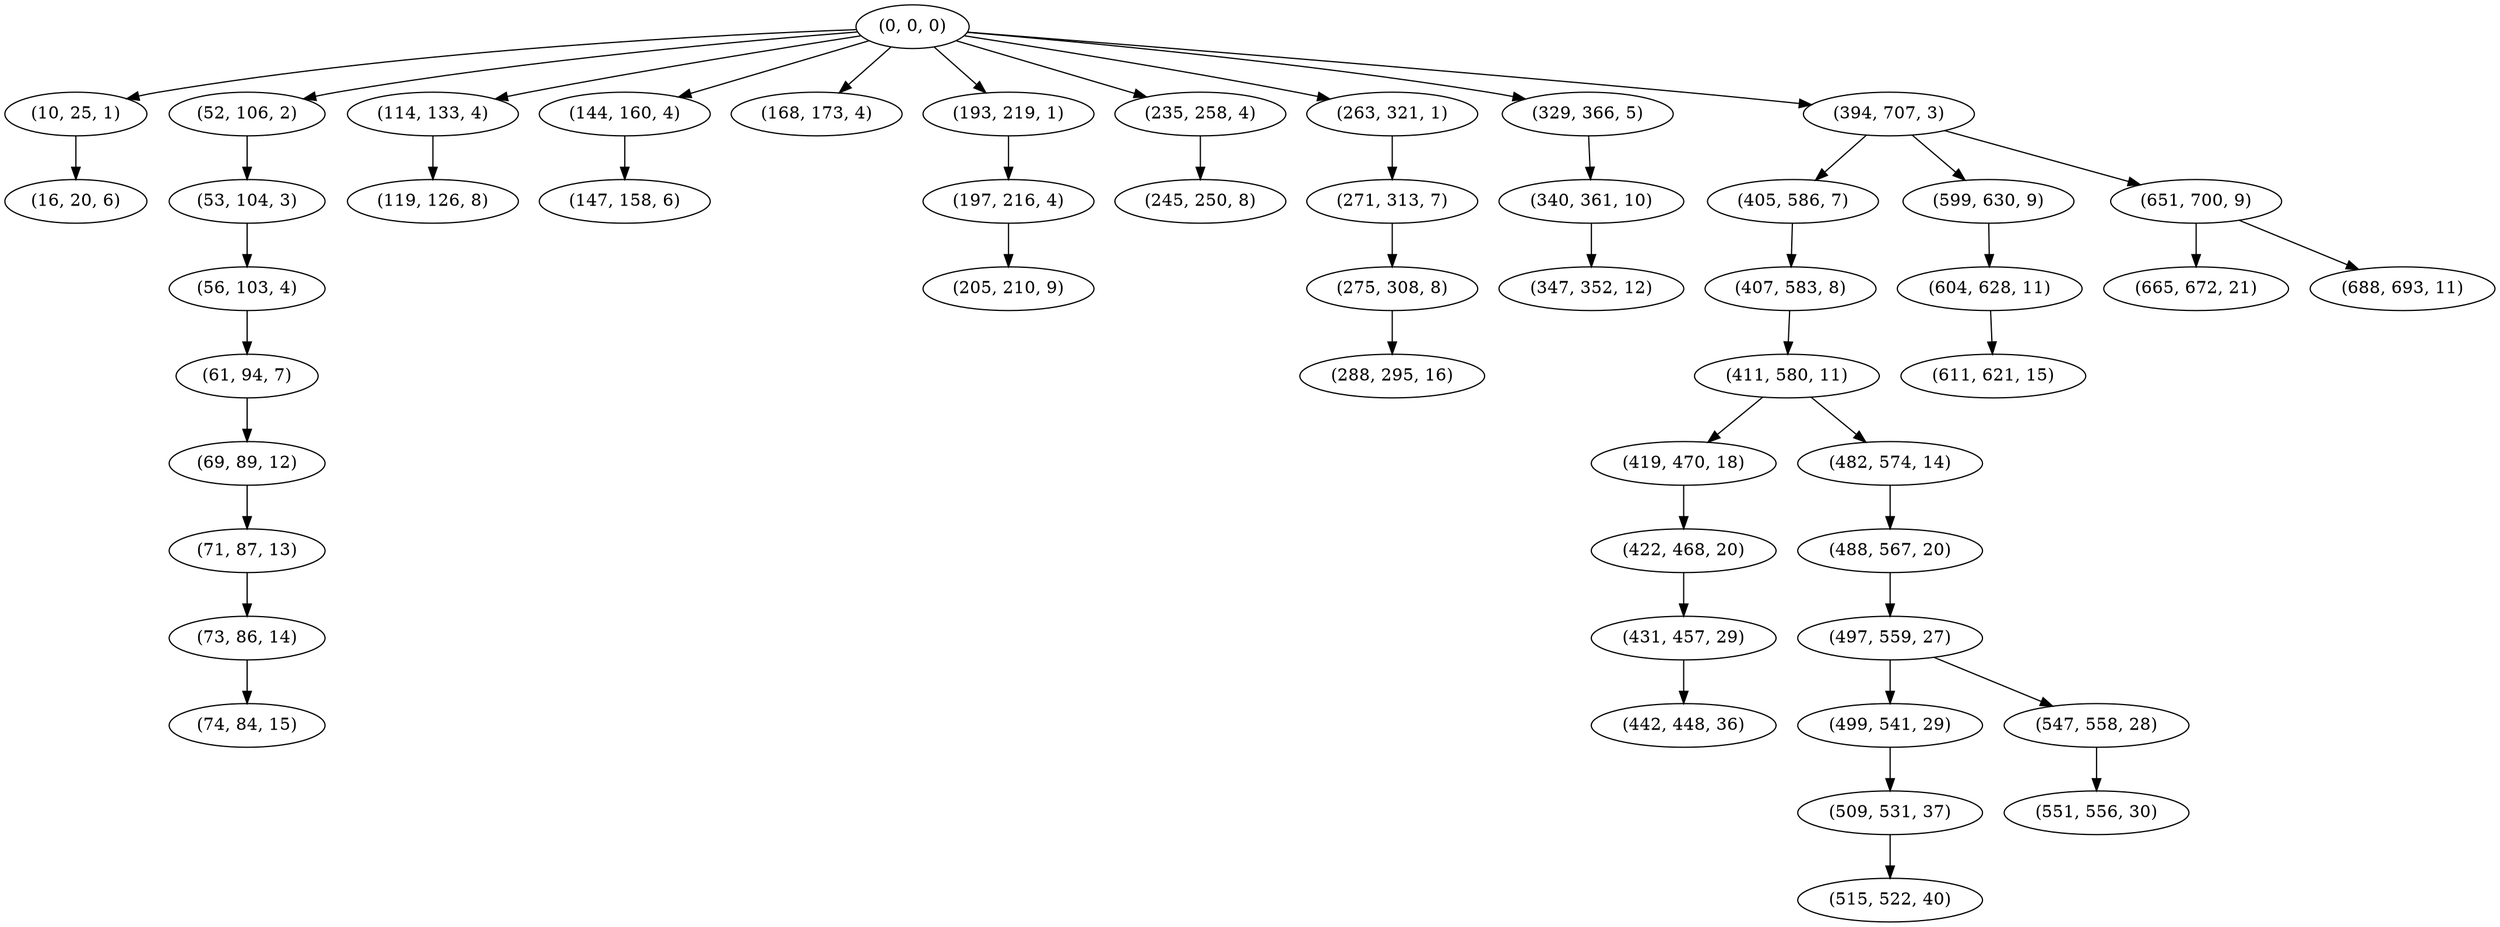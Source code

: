 digraph tree {
    "(0, 0, 0)";
    "(10, 25, 1)";
    "(16, 20, 6)";
    "(52, 106, 2)";
    "(53, 104, 3)";
    "(56, 103, 4)";
    "(61, 94, 7)";
    "(69, 89, 12)";
    "(71, 87, 13)";
    "(73, 86, 14)";
    "(74, 84, 15)";
    "(114, 133, 4)";
    "(119, 126, 8)";
    "(144, 160, 4)";
    "(147, 158, 6)";
    "(168, 173, 4)";
    "(193, 219, 1)";
    "(197, 216, 4)";
    "(205, 210, 9)";
    "(235, 258, 4)";
    "(245, 250, 8)";
    "(263, 321, 1)";
    "(271, 313, 7)";
    "(275, 308, 8)";
    "(288, 295, 16)";
    "(329, 366, 5)";
    "(340, 361, 10)";
    "(347, 352, 12)";
    "(394, 707, 3)";
    "(405, 586, 7)";
    "(407, 583, 8)";
    "(411, 580, 11)";
    "(419, 470, 18)";
    "(422, 468, 20)";
    "(431, 457, 29)";
    "(442, 448, 36)";
    "(482, 574, 14)";
    "(488, 567, 20)";
    "(497, 559, 27)";
    "(499, 541, 29)";
    "(509, 531, 37)";
    "(515, 522, 40)";
    "(547, 558, 28)";
    "(551, 556, 30)";
    "(599, 630, 9)";
    "(604, 628, 11)";
    "(611, 621, 15)";
    "(651, 700, 9)";
    "(665, 672, 21)";
    "(688, 693, 11)";
    "(0, 0, 0)" -> "(10, 25, 1)";
    "(0, 0, 0)" -> "(52, 106, 2)";
    "(0, 0, 0)" -> "(114, 133, 4)";
    "(0, 0, 0)" -> "(144, 160, 4)";
    "(0, 0, 0)" -> "(168, 173, 4)";
    "(0, 0, 0)" -> "(193, 219, 1)";
    "(0, 0, 0)" -> "(235, 258, 4)";
    "(0, 0, 0)" -> "(263, 321, 1)";
    "(0, 0, 0)" -> "(329, 366, 5)";
    "(0, 0, 0)" -> "(394, 707, 3)";
    "(10, 25, 1)" -> "(16, 20, 6)";
    "(52, 106, 2)" -> "(53, 104, 3)";
    "(53, 104, 3)" -> "(56, 103, 4)";
    "(56, 103, 4)" -> "(61, 94, 7)";
    "(61, 94, 7)" -> "(69, 89, 12)";
    "(69, 89, 12)" -> "(71, 87, 13)";
    "(71, 87, 13)" -> "(73, 86, 14)";
    "(73, 86, 14)" -> "(74, 84, 15)";
    "(114, 133, 4)" -> "(119, 126, 8)";
    "(144, 160, 4)" -> "(147, 158, 6)";
    "(193, 219, 1)" -> "(197, 216, 4)";
    "(197, 216, 4)" -> "(205, 210, 9)";
    "(235, 258, 4)" -> "(245, 250, 8)";
    "(263, 321, 1)" -> "(271, 313, 7)";
    "(271, 313, 7)" -> "(275, 308, 8)";
    "(275, 308, 8)" -> "(288, 295, 16)";
    "(329, 366, 5)" -> "(340, 361, 10)";
    "(340, 361, 10)" -> "(347, 352, 12)";
    "(394, 707, 3)" -> "(405, 586, 7)";
    "(394, 707, 3)" -> "(599, 630, 9)";
    "(394, 707, 3)" -> "(651, 700, 9)";
    "(405, 586, 7)" -> "(407, 583, 8)";
    "(407, 583, 8)" -> "(411, 580, 11)";
    "(411, 580, 11)" -> "(419, 470, 18)";
    "(411, 580, 11)" -> "(482, 574, 14)";
    "(419, 470, 18)" -> "(422, 468, 20)";
    "(422, 468, 20)" -> "(431, 457, 29)";
    "(431, 457, 29)" -> "(442, 448, 36)";
    "(482, 574, 14)" -> "(488, 567, 20)";
    "(488, 567, 20)" -> "(497, 559, 27)";
    "(497, 559, 27)" -> "(499, 541, 29)";
    "(497, 559, 27)" -> "(547, 558, 28)";
    "(499, 541, 29)" -> "(509, 531, 37)";
    "(509, 531, 37)" -> "(515, 522, 40)";
    "(547, 558, 28)" -> "(551, 556, 30)";
    "(599, 630, 9)" -> "(604, 628, 11)";
    "(604, 628, 11)" -> "(611, 621, 15)";
    "(651, 700, 9)" -> "(665, 672, 21)";
    "(651, 700, 9)" -> "(688, 693, 11)";
}
